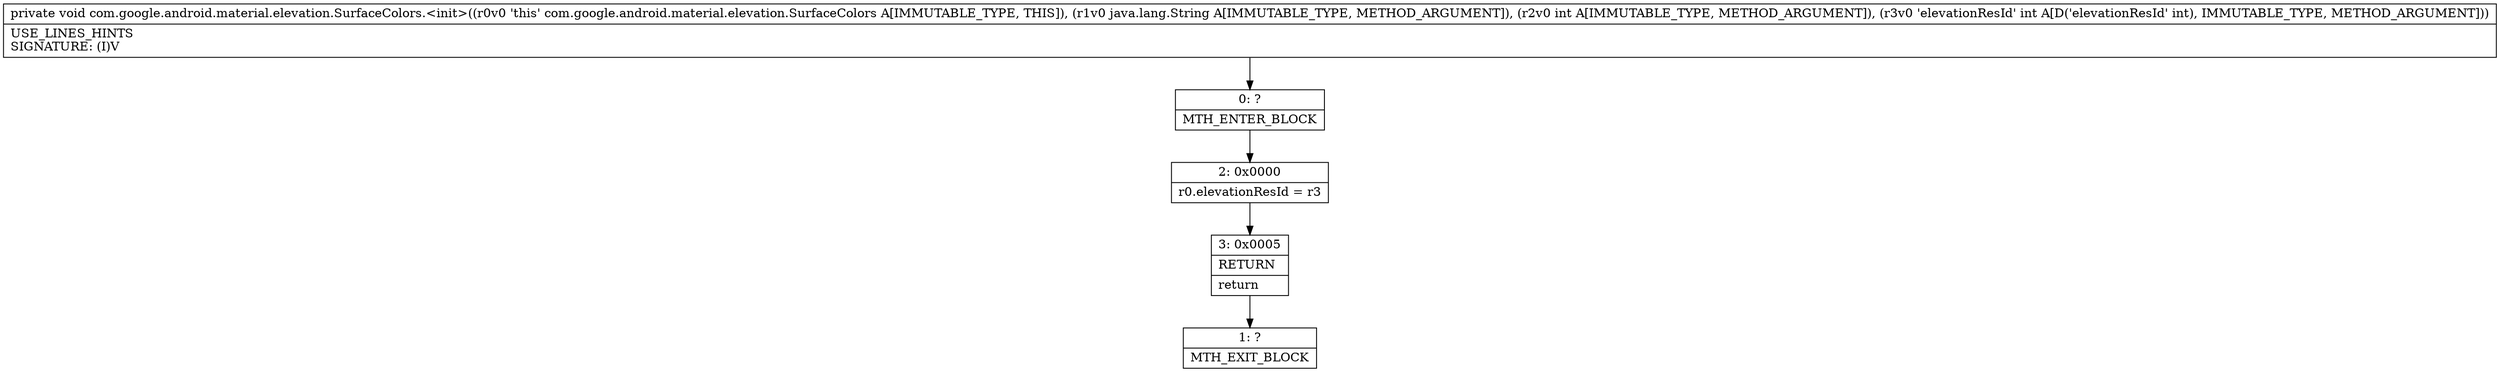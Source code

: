 digraph "CFG forcom.google.android.material.elevation.SurfaceColors.\<init\>(Ljava\/lang\/String;II)V" {
Node_0 [shape=record,label="{0\:\ ?|MTH_ENTER_BLOCK\l}"];
Node_2 [shape=record,label="{2\:\ 0x0000|r0.elevationResId = r3\l}"];
Node_3 [shape=record,label="{3\:\ 0x0005|RETURN\l|return\l}"];
Node_1 [shape=record,label="{1\:\ ?|MTH_EXIT_BLOCK\l}"];
MethodNode[shape=record,label="{private void com.google.android.material.elevation.SurfaceColors.\<init\>((r0v0 'this' com.google.android.material.elevation.SurfaceColors A[IMMUTABLE_TYPE, THIS]), (r1v0 java.lang.String A[IMMUTABLE_TYPE, METHOD_ARGUMENT]), (r2v0 int A[IMMUTABLE_TYPE, METHOD_ARGUMENT]), (r3v0 'elevationResId' int A[D('elevationResId' int), IMMUTABLE_TYPE, METHOD_ARGUMENT]))  | USE_LINES_HINTS\lSIGNATURE: (I)V\l}"];
MethodNode -> Node_0;Node_0 -> Node_2;
Node_2 -> Node_3;
Node_3 -> Node_1;
}

